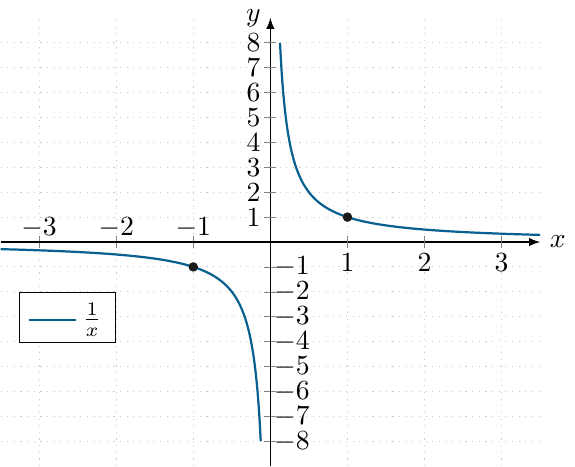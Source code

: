 \documentclass[crop]{standalone}
\usepackage[dvipsnames]{xcolor}
\usepackage{tikz}
\usepackage{pgfplots}
\pgfplotsset{compat=1.18}
\usetikzlibrary{shapes.geometric,positioning}
\begin{document}
  \begin{tikzpicture}%[font=\scriptsize]
    \begin{axis}[%
      axis x line=center,axis y line=center,
      % axis on top,
      xlabel={$x$},ylabel={$y$},
      xlabel style={right},ylabel style={left},
      xmin=-3.5,xmax=3.5,
      xtick={-3,-2,-1},
      xticklabel style={above},
      extra x ticks={1,2,3},
      extra x tick labels={1,2,3},
      extra x tick style={xticklabel style={yshift=-1.2em}},
      ymin=-9,ymax=9,
      ytick={-8,-7,-6,-5,-4,-3,-2,-1},
      yticklabel style={right},
      extra y ticks={1,2,3,4,5,6,7,8},
      extra y tick labels={1,2,3,4,5,6,7,8},
      extra y tick style={yticklabel style={xshift=-1em}},
      restrict y to domain=-8:8,
      axis line style={-latex},
      major grid style={dotted,gray!40},
      grid=major,
      legend entries={$\frac{1}{x}$},
      legend style={at={(axis cs:-2,-2)},/tikz/nodes={yshift=1pt},}
    ]%
      \addplot[mark=none,domain=-5:5,color=MidnightBlue,thick,samples=1000] {1/x};

      \addplot[mark=*,mark size=1.5pt,color=black!90] coordinates {(1,1)};
      \addplot[mark=*,mark size=1.5pt,color=black!90] coordinates {(-1,-1)};
    \end{axis}
  \end{tikzpicture}%
\end{document}
